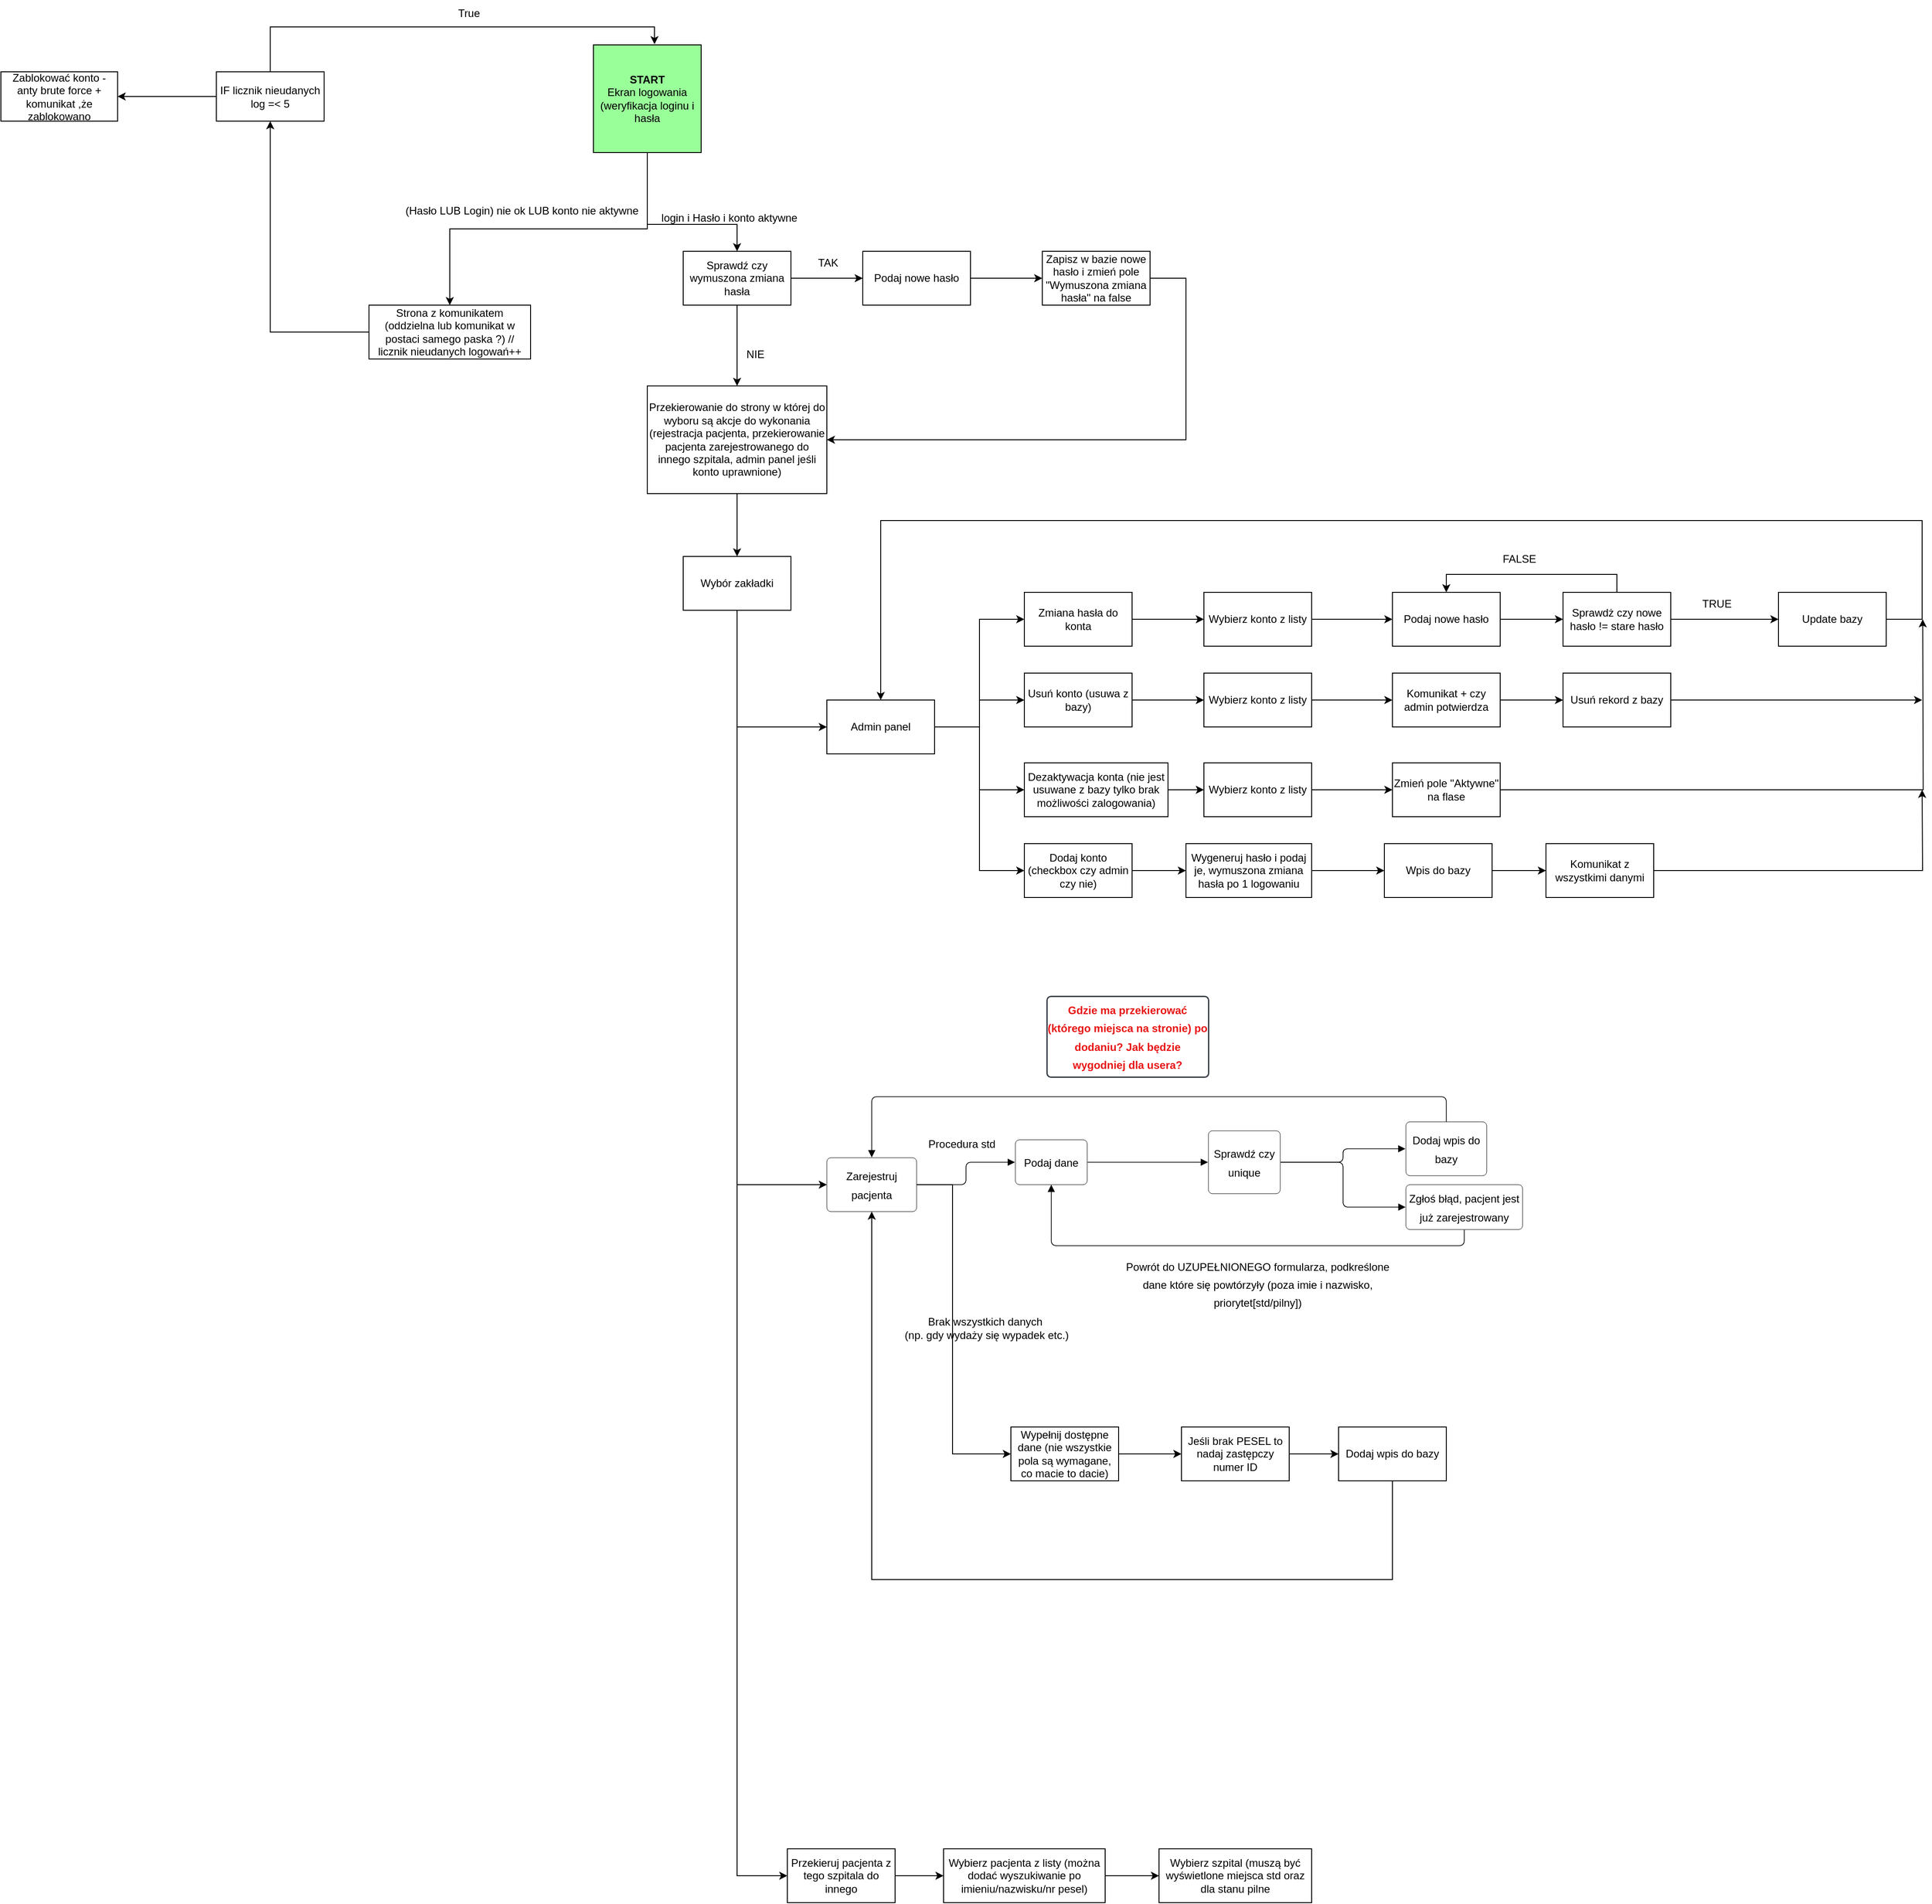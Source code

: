 <mxfile version="26.0.16">
  <diagram name="Page-1" id="OUS0PWmk_vwia6fhGXmD">
    <mxGraphModel dx="2240" dy="735" grid="1" gridSize="10" guides="1" tooltips="1" connect="1" arrows="1" fold="1" page="1" pageScale="1" pageWidth="850" pageHeight="1100" math="0" shadow="0">
      <root>
        <mxCell id="0" />
        <mxCell id="1" parent="0" />
        <mxCell id="SpCde-NSSsBrFKPFqScu-4" style="edgeStyle=orthogonalEdgeStyle;rounded=0;orthogonalLoop=1;jettySize=auto;html=1;" edge="1" parent="1" source="SpCde-NSSsBrFKPFqScu-3" target="SpCde-NSSsBrFKPFqScu-5">
          <mxGeometry relative="1" as="geometry">
            <mxPoint x="400" y="430" as="targetPoint" />
            <Array as="points">
              <mxPoint x="460" y="405" />
              <mxPoint x="240" y="405" />
            </Array>
          </mxGeometry>
        </mxCell>
        <mxCell id="SpCde-NSSsBrFKPFqScu-87" style="edgeStyle=orthogonalEdgeStyle;rounded=0;orthogonalLoop=1;jettySize=auto;html=1;entryX=0.5;entryY=0;entryDx=0;entryDy=0;" edge="1" parent="1" source="SpCde-NSSsBrFKPFqScu-3" target="SpCde-NSSsBrFKPFqScu-86">
          <mxGeometry relative="1" as="geometry">
            <Array as="points">
              <mxPoint x="460" y="400" />
              <mxPoint x="560" y="400" />
            </Array>
          </mxGeometry>
        </mxCell>
        <mxCell id="SpCde-NSSsBrFKPFqScu-3" value="&lt;b&gt;START&lt;/b&gt;&lt;div&gt;Ekran logowania (weryfikacja loginu i hasła&lt;/div&gt;" style="whiteSpace=wrap;html=1;aspect=fixed;fillColor=light-dark(#99FF99,var(--ge-dark-color, #121212));" vertex="1" parent="1">
          <mxGeometry x="400" y="200" width="120" height="120" as="geometry" />
        </mxCell>
        <mxCell id="SpCde-NSSsBrFKPFqScu-8" style="edgeStyle=orthogonalEdgeStyle;rounded=0;orthogonalLoop=1;jettySize=auto;html=1;entryX=0.5;entryY=1;entryDx=0;entryDy=0;" edge="1" parent="1" source="SpCde-NSSsBrFKPFqScu-5" target="SpCde-NSSsBrFKPFqScu-7">
          <mxGeometry relative="1" as="geometry" />
        </mxCell>
        <mxCell id="SpCde-NSSsBrFKPFqScu-5" value="&lt;span data-lucid-content=&quot;{&amp;quot;t&amp;quot;:&amp;quot;Strona z komunikatem (oddzielna lub komunikat w postaci samego paska ?) // licznik nieudanych logowań++&amp;quot;,&amp;quot;m&amp;quot;:[{&amp;quot;s&amp;quot;:0,&amp;quot;n&amp;quot;:&amp;quot;fsp&amp;quot;,&amp;quot;v&amp;quot;:&amp;quot;ss_presetShapeStyle1_textStyle&amp;quot;,&amp;quot;e&amp;quot;:103},{&amp;quot;s&amp;quot;:0,&amp;quot;n&amp;quot;:&amp;quot;fsp2&amp;quot;,&amp;quot;v&amp;quot;:&amp;quot;ss_presetShapeStyle1_textStyle&amp;quot;,&amp;quot;e&amp;quot;:103},{&amp;quot;s&amp;quot;:0,&amp;quot;n&amp;quot;:&amp;quot;s&amp;quot;,&amp;quot;v&amp;quot;:22.222,&amp;quot;e&amp;quot;:103}]}&quot; data-lucid-type=&quot;application/vnd.lucid.text&quot;&gt;&lt;font style=&quot;font-size: 12px;&quot;&gt;Strona z komunikatem (oddzielna lub komunikat w postaci samego paska ?) // licznik nieudanych logowań++&lt;/font&gt;&lt;/span&gt;" style="rounded=0;whiteSpace=wrap;html=1;" vertex="1" parent="1">
          <mxGeometry x="150" y="490" width="180" height="60" as="geometry" />
        </mxCell>
        <mxCell id="SpCde-NSSsBrFKPFqScu-6" value="(Hasło LUB Login) nie ok LUB konto nie aktywne" style="text;html=1;align=center;verticalAlign=middle;resizable=0;points=[];autosize=1;strokeColor=none;fillColor=none;" vertex="1" parent="1">
          <mxGeometry x="180" y="370" width="280" height="30" as="geometry" />
        </mxCell>
        <mxCell id="SpCde-NSSsBrFKPFqScu-14" style="edgeStyle=orthogonalEdgeStyle;rounded=0;orthogonalLoop=1;jettySize=auto;html=1;exitX=0;exitY=0.5;exitDx=0;exitDy=0;entryX=1;entryY=0.5;entryDx=0;entryDy=0;" edge="1" parent="1" source="SpCde-NSSsBrFKPFqScu-7" target="SpCde-NSSsBrFKPFqScu-13">
          <mxGeometry relative="1" as="geometry" />
        </mxCell>
        <mxCell id="SpCde-NSSsBrFKPFqScu-7" value="&lt;span data-lucid-content=&quot;{&amp;quot;t&amp;quot;:&amp;quot;IF licznik nieudanych log =&lt; 5&amp;quot;,&amp;quot;m&amp;quot;:[{&amp;quot;s&amp;quot;:0,&amp;quot;n&amp;quot;:&amp;quot;s&amp;quot;,&amp;quot;v&amp;quot;:22.222,&amp;quot;e&amp;quot;:30},{&amp;quot;s&amp;quot;:0,&amp;quot;n&amp;quot;:&amp;quot;fsp&amp;quot;,&amp;quot;v&amp;quot;:&amp;quot;ss_presetShapeStyle1_textStyle&amp;quot;,&amp;quot;e&amp;quot;:30},{&amp;quot;s&amp;quot;:0,&amp;quot;n&amp;quot;:&amp;quot;fsp2&amp;quot;,&amp;quot;v&amp;quot;:&amp;quot;ss_presetShapeStyle1_textStyle&amp;quot;,&amp;quot;e&amp;quot;:30}]}&quot; data-lucid-type=&quot;application/vnd.lucid.text&quot;&gt;&lt;font style=&quot;font-size: 12px;&quot;&gt;IF licznik nieudanych log =&amp;lt; 5&lt;/font&gt;&lt;/span&gt;" style="rounded=0;whiteSpace=wrap;html=1;" vertex="1" parent="1">
          <mxGeometry x="-20" y="230" width="120" height="55" as="geometry" />
        </mxCell>
        <mxCell id="SpCde-NSSsBrFKPFqScu-9" style="edgeStyle=orthogonalEdgeStyle;rounded=0;orthogonalLoop=1;jettySize=auto;html=1;entryX=0.567;entryY=-0.006;entryDx=0;entryDy=0;entryPerimeter=0;" edge="1" parent="1" source="SpCde-NSSsBrFKPFqScu-7" target="SpCde-NSSsBrFKPFqScu-3">
          <mxGeometry relative="1" as="geometry">
            <Array as="points">
              <mxPoint x="40" y="180" />
              <mxPoint x="468" y="180" />
            </Array>
          </mxGeometry>
        </mxCell>
        <mxCell id="SpCde-NSSsBrFKPFqScu-10" value="True" style="text;html=1;align=center;verticalAlign=middle;resizable=0;points=[];autosize=1;strokeColor=none;fillColor=none;" vertex="1" parent="1">
          <mxGeometry x="236" y="150" width="50" height="30" as="geometry" />
        </mxCell>
        <mxCell id="SpCde-NSSsBrFKPFqScu-13" value="&lt;span data-lucid-content=&quot;{&amp;quot;t&amp;quot;:&amp;quot;Zablokować konto - anty brute force&amp;quot;,&amp;quot;m&amp;quot;:[{&amp;quot;s&amp;quot;:0,&amp;quot;n&amp;quot;:&amp;quot;s&amp;quot;,&amp;quot;v&amp;quot;:22.222,&amp;quot;e&amp;quot;:35},{&amp;quot;s&amp;quot;:0,&amp;quot;n&amp;quot;:&amp;quot;fsp&amp;quot;,&amp;quot;v&amp;quot;:&amp;quot;ss_presetShapeStyle1_textStyle&amp;quot;,&amp;quot;e&amp;quot;:35},{&amp;quot;s&amp;quot;:0,&amp;quot;n&amp;quot;:&amp;quot;fsp2&amp;quot;,&amp;quot;v&amp;quot;:&amp;quot;ss_presetShapeStyle1_textStyle&amp;quot;,&amp;quot;e&amp;quot;:35}]}&quot; data-lucid-type=&quot;application/vnd.lucid.text&quot;&gt;&lt;font style=&quot;font-size: 12px;&quot;&gt;Zablokować konto - anty brute force + komunikat ,że zablokowano&lt;/font&gt;&lt;/span&gt;" style="rounded=0;whiteSpace=wrap;html=1;" vertex="1" parent="1">
          <mxGeometry x="-260" y="230" width="130" height="55" as="geometry" />
        </mxCell>
        <mxCell id="SpCde-NSSsBrFKPFqScu-19" style="edgeStyle=orthogonalEdgeStyle;rounded=0;orthogonalLoop=1;jettySize=auto;html=1;exitX=0.5;exitY=1;exitDx=0;exitDy=0;" edge="1" parent="1" source="SpCde-NSSsBrFKPFqScu-15" target="SpCde-NSSsBrFKPFqScu-18">
          <mxGeometry relative="1" as="geometry" />
        </mxCell>
        <mxCell id="SpCde-NSSsBrFKPFqScu-15" value="&lt;span data-lucid-content=&quot;{&amp;quot;t&amp;quot;:&amp;quot;Przekierowanie do strony w której do wyboru są akcje do wykonania (rejestracja pacjenta, przekierowanie pacjenta zarejestrowanego do innego szpitala, admin panel jeśli konto uprawnione)&amp;quot;,&amp;quot;m&amp;quot;:[{&amp;quot;s&amp;quot;:0,&amp;quot;n&amp;quot;:&amp;quot;fsp&amp;quot;,&amp;quot;v&amp;quot;:&amp;quot;ss_presetShapeStyle1_textStyle&amp;quot;,&amp;quot;e&amp;quot;:185},{&amp;quot;s&amp;quot;:0,&amp;quot;n&amp;quot;:&amp;quot;fsp2&amp;quot;,&amp;quot;v&amp;quot;:&amp;quot;ss_presetShapeStyle1_textStyle&amp;quot;,&amp;quot;e&amp;quot;:185},{&amp;quot;s&amp;quot;:0,&amp;quot;n&amp;quot;:&amp;quot;s&amp;quot;,&amp;quot;v&amp;quot;:22.222,&amp;quot;e&amp;quot;:185}]}&quot; data-lucid-type=&quot;application/vnd.lucid.text&quot;&gt;&lt;font style=&quot;font-size: 12px;&quot;&gt;Przekierowanie do strony w której do wyboru są akcje do wykonania (rejestracja pacjenta, przekierowanie pacjenta zarejestrowanego do innego szpitala, admin panel jeśli konto uprawnione)&lt;/font&gt;&lt;/span&gt;" style="rounded=0;whiteSpace=wrap;html=1;" vertex="1" parent="1">
          <mxGeometry x="460" y="580" width="200" height="120" as="geometry" />
        </mxCell>
        <mxCell id="SpCde-NSSsBrFKPFqScu-17" value="login i Hasło i konto aktywne" style="text;html=1;align=center;verticalAlign=middle;resizable=0;points=[];autosize=1;strokeColor=none;fillColor=none;" vertex="1" parent="1">
          <mxGeometry x="466" y="378" width="170" height="30" as="geometry" />
        </mxCell>
        <mxCell id="SpCde-NSSsBrFKPFqScu-21" style="edgeStyle=orthogonalEdgeStyle;rounded=0;orthogonalLoop=1;jettySize=auto;html=1;entryX=0;entryY=0.5;entryDx=0;entryDy=0;" edge="1" parent="1" source="SpCde-NSSsBrFKPFqScu-18" target="SpCde-NSSsBrFKPFqScu-20">
          <mxGeometry relative="1" as="geometry">
            <Array as="points">
              <mxPoint x="560" y="960" />
            </Array>
          </mxGeometry>
        </mxCell>
        <mxCell id="SpCde-NSSsBrFKPFqScu-23" style="edgeStyle=orthogonalEdgeStyle;rounded=0;orthogonalLoop=1;jettySize=auto;html=1;entryX=0;entryY=0.5;entryDx=0;entryDy=0;" edge="1" parent="1" source="SpCde-NSSsBrFKPFqScu-18" target="SpCde-NSSsBrFKPFqScu-71">
          <mxGeometry relative="1" as="geometry">
            <mxPoint x="650" y="1470" as="targetPoint" />
            <Array as="points">
              <mxPoint x="560" y="1470" />
            </Array>
          </mxGeometry>
        </mxCell>
        <mxCell id="SpCde-NSSsBrFKPFqScu-25" style="edgeStyle=orthogonalEdgeStyle;rounded=0;orthogonalLoop=1;jettySize=auto;html=1;entryX=0;entryY=0.5;entryDx=0;entryDy=0;" edge="1" parent="1" source="SpCde-NSSsBrFKPFqScu-18" target="SpCde-NSSsBrFKPFqScu-24">
          <mxGeometry relative="1" as="geometry">
            <Array as="points">
              <mxPoint x="560" y="2240" />
            </Array>
          </mxGeometry>
        </mxCell>
        <mxCell id="SpCde-NSSsBrFKPFqScu-18" value="Wybór zakładki" style="rounded=0;whiteSpace=wrap;html=1;" vertex="1" parent="1">
          <mxGeometry x="500" y="770" width="120" height="60" as="geometry" />
        </mxCell>
        <mxCell id="SpCde-NSSsBrFKPFqScu-30" style="edgeStyle=orthogonalEdgeStyle;rounded=0;orthogonalLoop=1;jettySize=auto;html=1;entryX=0;entryY=0.5;entryDx=0;entryDy=0;" edge="1" parent="1" source="SpCde-NSSsBrFKPFqScu-20" target="SpCde-NSSsBrFKPFqScu-26">
          <mxGeometry relative="1" as="geometry" />
        </mxCell>
        <mxCell id="SpCde-NSSsBrFKPFqScu-31" style="edgeStyle=orthogonalEdgeStyle;rounded=0;orthogonalLoop=1;jettySize=auto;html=1;entryX=0;entryY=0.5;entryDx=0;entryDy=0;" edge="1" parent="1" source="SpCde-NSSsBrFKPFqScu-20" target="SpCde-NSSsBrFKPFqScu-27">
          <mxGeometry relative="1" as="geometry" />
        </mxCell>
        <mxCell id="SpCde-NSSsBrFKPFqScu-32" style="edgeStyle=orthogonalEdgeStyle;rounded=0;orthogonalLoop=1;jettySize=auto;html=1;entryX=0;entryY=0.5;entryDx=0;entryDy=0;" edge="1" parent="1" source="SpCde-NSSsBrFKPFqScu-20" target="SpCde-NSSsBrFKPFqScu-28">
          <mxGeometry relative="1" as="geometry" />
        </mxCell>
        <mxCell id="SpCde-NSSsBrFKPFqScu-33" style="edgeStyle=orthogonalEdgeStyle;rounded=0;orthogonalLoop=1;jettySize=auto;html=1;entryX=0;entryY=0.5;entryDx=0;entryDy=0;" edge="1" parent="1" source="SpCde-NSSsBrFKPFqScu-20" target="SpCde-NSSsBrFKPFqScu-29">
          <mxGeometry relative="1" as="geometry" />
        </mxCell>
        <mxCell id="SpCde-NSSsBrFKPFqScu-20" value="Admin panel" style="rounded=0;whiteSpace=wrap;html=1;" vertex="1" parent="1">
          <mxGeometry x="660" y="930" width="120" height="60" as="geometry" />
        </mxCell>
        <mxCell id="SpCde-NSSsBrFKPFqScu-99" style="edgeStyle=orthogonalEdgeStyle;rounded=0;orthogonalLoop=1;jettySize=auto;html=1;" edge="1" parent="1" source="SpCde-NSSsBrFKPFqScu-24" target="SpCde-NSSsBrFKPFqScu-98">
          <mxGeometry relative="1" as="geometry" />
        </mxCell>
        <mxCell id="SpCde-NSSsBrFKPFqScu-24" value="&lt;span data-lucid-content=&quot;{&amp;quot;t&amp;quot;:&amp;quot;Przekieruj pacjenta z tego szpitala do innego&amp;quot;,&amp;quot;m&amp;quot;:[{&amp;quot;s&amp;quot;:0,&amp;quot;n&amp;quot;:&amp;quot;s&amp;quot;,&amp;quot;v&amp;quot;:22.222,&amp;quot;e&amp;quot;:45},{&amp;quot;s&amp;quot;:0,&amp;quot;n&amp;quot;:&amp;quot;fsp&amp;quot;,&amp;quot;v&amp;quot;:&amp;quot;ss_presetShapeStyle1_textStyle&amp;quot;,&amp;quot;e&amp;quot;:45},{&amp;quot;s&amp;quot;:0,&amp;quot;n&amp;quot;:&amp;quot;fsp2&amp;quot;,&amp;quot;v&amp;quot;:&amp;quot;ss_presetShapeStyle1_textStyle&amp;quot;,&amp;quot;e&amp;quot;:45}]}&quot; data-lucid-type=&quot;application/vnd.lucid.text&quot;&gt;&lt;font style=&quot;font-size: 12px;&quot;&gt;Przekieruj pacjenta z tego szpitala do innego&lt;/font&gt;&lt;/span&gt;" style="rounded=0;whiteSpace=wrap;html=1;" vertex="1" parent="1">
          <mxGeometry x="616" y="2210" width="120" height="60" as="geometry" />
        </mxCell>
        <mxCell id="SpCde-NSSsBrFKPFqScu-35" style="edgeStyle=orthogonalEdgeStyle;rounded=0;orthogonalLoop=1;jettySize=auto;html=1;exitX=1;exitY=0.5;exitDx=0;exitDy=0;" edge="1" parent="1" source="SpCde-NSSsBrFKPFqScu-26" target="SpCde-NSSsBrFKPFqScu-34">
          <mxGeometry relative="1" as="geometry" />
        </mxCell>
        <mxCell id="SpCde-NSSsBrFKPFqScu-26" value="Zmiana hasła do konta" style="rounded=0;whiteSpace=wrap;html=1;" vertex="1" parent="1">
          <mxGeometry x="880" y="810" width="120" height="60" as="geometry" />
        </mxCell>
        <mxCell id="SpCde-NSSsBrFKPFqScu-65" style="edgeStyle=orthogonalEdgeStyle;rounded=0;orthogonalLoop=1;jettySize=auto;html=1;" edge="1" parent="1" source="SpCde-NSSsBrFKPFqScu-27" target="SpCde-NSSsBrFKPFqScu-64">
          <mxGeometry relative="1" as="geometry" />
        </mxCell>
        <mxCell id="SpCde-NSSsBrFKPFqScu-27" value="Dodaj konto (checkbox czy admin czy nie)" style="rounded=0;whiteSpace=wrap;html=1;" vertex="1" parent="1">
          <mxGeometry x="880" y="1090" width="120" height="60" as="geometry" />
        </mxCell>
        <mxCell id="SpCde-NSSsBrFKPFqScu-43" style="edgeStyle=orthogonalEdgeStyle;rounded=0;orthogonalLoop=1;jettySize=auto;html=1;entryX=0;entryY=0.5;entryDx=0;entryDy=0;" edge="1" parent="1" source="SpCde-NSSsBrFKPFqScu-28" target="SpCde-NSSsBrFKPFqScu-42">
          <mxGeometry relative="1" as="geometry" />
        </mxCell>
        <mxCell id="SpCde-NSSsBrFKPFqScu-28" value="Dezaktywacja konta (nie jest usuwane z bazy tylko brak możliwości zalogowania)" style="rounded=0;whiteSpace=wrap;html=1;" vertex="1" parent="1">
          <mxGeometry x="880" y="1000" width="160" height="60" as="geometry" />
        </mxCell>
        <mxCell id="SpCde-NSSsBrFKPFqScu-41" style="edgeStyle=orthogonalEdgeStyle;rounded=0;orthogonalLoop=1;jettySize=auto;html=1;entryX=0;entryY=0.5;entryDx=0;entryDy=0;" edge="1" parent="1" source="SpCde-NSSsBrFKPFqScu-29" target="SpCde-NSSsBrFKPFqScu-40">
          <mxGeometry relative="1" as="geometry" />
        </mxCell>
        <mxCell id="SpCde-NSSsBrFKPFqScu-29" value="Usuń konto (usuwa z bazy)" style="rounded=0;whiteSpace=wrap;html=1;" vertex="1" parent="1">
          <mxGeometry x="880" y="900" width="120" height="60" as="geometry" />
        </mxCell>
        <mxCell id="SpCde-NSSsBrFKPFqScu-49" style="edgeStyle=orthogonalEdgeStyle;rounded=0;orthogonalLoop=1;jettySize=auto;html=1;entryX=0;entryY=0.5;entryDx=0;entryDy=0;" edge="1" parent="1" source="SpCde-NSSsBrFKPFqScu-34" target="SpCde-NSSsBrFKPFqScu-48">
          <mxGeometry relative="1" as="geometry" />
        </mxCell>
        <mxCell id="SpCde-NSSsBrFKPFqScu-34" value="Wybierz konto z listy" style="rounded=0;whiteSpace=wrap;html=1;" vertex="1" parent="1">
          <mxGeometry x="1080" y="810" width="120" height="60" as="geometry" />
        </mxCell>
        <mxCell id="SpCde-NSSsBrFKPFqScu-47" style="edgeStyle=orthogonalEdgeStyle;rounded=0;orthogonalLoop=1;jettySize=auto;html=1;entryX=0;entryY=0.5;entryDx=0;entryDy=0;" edge="1" parent="1" source="SpCde-NSSsBrFKPFqScu-40" target="SpCde-NSSsBrFKPFqScu-46">
          <mxGeometry relative="1" as="geometry" />
        </mxCell>
        <mxCell id="SpCde-NSSsBrFKPFqScu-40" value="Wybierz konto z listy" style="rounded=0;whiteSpace=wrap;html=1;" vertex="1" parent="1">
          <mxGeometry x="1080" y="900" width="120" height="60" as="geometry" />
        </mxCell>
        <mxCell id="SpCde-NSSsBrFKPFqScu-45" style="edgeStyle=orthogonalEdgeStyle;rounded=0;orthogonalLoop=1;jettySize=auto;html=1;entryX=0;entryY=0.5;entryDx=0;entryDy=0;" edge="1" parent="1" source="SpCde-NSSsBrFKPFqScu-42" target="SpCde-NSSsBrFKPFqScu-44">
          <mxGeometry relative="1" as="geometry" />
        </mxCell>
        <mxCell id="SpCde-NSSsBrFKPFqScu-42" value="Wybierz konto z listy" style="rounded=0;whiteSpace=wrap;html=1;" vertex="1" parent="1">
          <mxGeometry x="1080" y="1000" width="120" height="60" as="geometry" />
        </mxCell>
        <mxCell id="SpCde-NSSsBrFKPFqScu-59" style="edgeStyle=orthogonalEdgeStyle;rounded=0;orthogonalLoop=1;jettySize=auto;html=1;" edge="1" parent="1" source="SpCde-NSSsBrFKPFqScu-44">
          <mxGeometry relative="1" as="geometry">
            <mxPoint x="1880.667" y="840" as="targetPoint" />
          </mxGeometry>
        </mxCell>
        <mxCell id="SpCde-NSSsBrFKPFqScu-44" value="Zmień pole &quot;Aktywne&quot; na flase" style="rounded=0;whiteSpace=wrap;html=1;" vertex="1" parent="1">
          <mxGeometry x="1290" y="1000" width="120" height="60" as="geometry" />
        </mxCell>
        <mxCell id="SpCde-NSSsBrFKPFqScu-61" style="edgeStyle=orthogonalEdgeStyle;rounded=0;orthogonalLoop=1;jettySize=auto;html=1;entryX=0;entryY=0.5;entryDx=0;entryDy=0;" edge="1" parent="1" source="SpCde-NSSsBrFKPFqScu-46" target="SpCde-NSSsBrFKPFqScu-60">
          <mxGeometry relative="1" as="geometry" />
        </mxCell>
        <mxCell id="SpCde-NSSsBrFKPFqScu-46" value="Komunikat + czy admin potwierdza" style="rounded=0;whiteSpace=wrap;html=1;" vertex="1" parent="1">
          <mxGeometry x="1290" y="900" width="120" height="60" as="geometry" />
        </mxCell>
        <mxCell id="SpCde-NSSsBrFKPFqScu-51" style="edgeStyle=orthogonalEdgeStyle;rounded=0;orthogonalLoop=1;jettySize=auto;html=1;entryX=0;entryY=0.5;entryDx=0;entryDy=0;" edge="1" parent="1" source="SpCde-NSSsBrFKPFqScu-48" target="SpCde-NSSsBrFKPFqScu-50">
          <mxGeometry relative="1" as="geometry" />
        </mxCell>
        <mxCell id="SpCde-NSSsBrFKPFqScu-48" value="Podaj nowe hasło" style="rounded=0;whiteSpace=wrap;html=1;" vertex="1" parent="1">
          <mxGeometry x="1290" y="810" width="120" height="60" as="geometry" />
        </mxCell>
        <mxCell id="SpCde-NSSsBrFKPFqScu-53" style="edgeStyle=orthogonalEdgeStyle;rounded=0;orthogonalLoop=1;jettySize=auto;html=1;" edge="1" parent="1" source="SpCde-NSSsBrFKPFqScu-50" target="SpCde-NSSsBrFKPFqScu-52">
          <mxGeometry relative="1" as="geometry" />
        </mxCell>
        <mxCell id="SpCde-NSSsBrFKPFqScu-57" style="edgeStyle=orthogonalEdgeStyle;rounded=0;orthogonalLoop=1;jettySize=auto;html=1;entryX=0.5;entryY=0;entryDx=0;entryDy=0;" edge="1" parent="1" source="SpCde-NSSsBrFKPFqScu-50" target="SpCde-NSSsBrFKPFqScu-48">
          <mxGeometry relative="1" as="geometry">
            <Array as="points">
              <mxPoint x="1540" y="790" />
              <mxPoint x="1350" y="790" />
            </Array>
          </mxGeometry>
        </mxCell>
        <mxCell id="SpCde-NSSsBrFKPFqScu-50" value="Sprawdż czy nowe hasło != stare hasło" style="rounded=0;whiteSpace=wrap;html=1;" vertex="1" parent="1">
          <mxGeometry x="1480" y="810" width="120" height="60" as="geometry" />
        </mxCell>
        <mxCell id="SpCde-NSSsBrFKPFqScu-56" style="edgeStyle=orthogonalEdgeStyle;rounded=0;orthogonalLoop=1;jettySize=auto;html=1;entryX=0.5;entryY=0;entryDx=0;entryDy=0;" edge="1" parent="1" source="SpCde-NSSsBrFKPFqScu-52" target="SpCde-NSSsBrFKPFqScu-20">
          <mxGeometry relative="1" as="geometry">
            <mxPoint x="716" y="860" as="targetPoint" />
            <Array as="points">
              <mxPoint x="1880" y="840" />
              <mxPoint x="1880" y="730" />
              <mxPoint x="720" y="730" />
            </Array>
          </mxGeometry>
        </mxCell>
        <mxCell id="SpCde-NSSsBrFKPFqScu-52" value="Update bazy" style="rounded=0;whiteSpace=wrap;html=1;" vertex="1" parent="1">
          <mxGeometry x="1720" y="810" width="120" height="60" as="geometry" />
        </mxCell>
        <mxCell id="SpCde-NSSsBrFKPFqScu-54" value="TRUE" style="text;html=1;align=center;verticalAlign=middle;resizable=0;points=[];autosize=1;strokeColor=none;fillColor=none;" vertex="1" parent="1">
          <mxGeometry x="1621" y="808" width="60" height="30" as="geometry" />
        </mxCell>
        <mxCell id="SpCde-NSSsBrFKPFqScu-58" value="FALSE" style="text;html=1;align=center;verticalAlign=middle;resizable=0;points=[];autosize=1;strokeColor=none;fillColor=none;" vertex="1" parent="1">
          <mxGeometry x="1401" y="758" width="60" height="30" as="geometry" />
        </mxCell>
        <mxCell id="SpCde-NSSsBrFKPFqScu-63" style="edgeStyle=orthogonalEdgeStyle;rounded=0;orthogonalLoop=1;jettySize=auto;html=1;" edge="1" parent="1" source="SpCde-NSSsBrFKPFqScu-60">
          <mxGeometry relative="1" as="geometry">
            <mxPoint x="1880" y="930" as="targetPoint" />
          </mxGeometry>
        </mxCell>
        <mxCell id="SpCde-NSSsBrFKPFqScu-60" value="Usuń rekord z bazy" style="rounded=0;whiteSpace=wrap;html=1;" vertex="1" parent="1">
          <mxGeometry x="1480" y="900" width="120" height="60" as="geometry" />
        </mxCell>
        <mxCell id="SpCde-NSSsBrFKPFqScu-67" style="edgeStyle=orthogonalEdgeStyle;rounded=0;orthogonalLoop=1;jettySize=auto;html=1;entryX=0;entryY=0.5;entryDx=0;entryDy=0;" edge="1" parent="1" source="SpCde-NSSsBrFKPFqScu-64" target="SpCde-NSSsBrFKPFqScu-66">
          <mxGeometry relative="1" as="geometry" />
        </mxCell>
        <mxCell id="SpCde-NSSsBrFKPFqScu-64" value="&lt;span data-lucid-content=&quot;{&amp;quot;t&amp;quot;:&amp;quot;Wygeneruj hasło i podaj je, wymuszona zmiana hasła po 1 logowaniu&amp;quot;,&amp;quot;m&amp;quot;:[{&amp;quot;s&amp;quot;:0,&amp;quot;n&amp;quot;:&amp;quot;s&amp;quot;,&amp;quot;v&amp;quot;:22.222,&amp;quot;e&amp;quot;:65},{&amp;quot;s&amp;quot;:0,&amp;quot;n&amp;quot;:&amp;quot;fsp&amp;quot;,&amp;quot;v&amp;quot;:&amp;quot;ss_presetShapeStyle1_textStyle&amp;quot;,&amp;quot;e&amp;quot;:65},{&amp;quot;s&amp;quot;:0,&amp;quot;n&amp;quot;:&amp;quot;fsp2&amp;quot;,&amp;quot;v&amp;quot;:&amp;quot;ss_presetShapeStyle1_textStyle&amp;quot;,&amp;quot;e&amp;quot;:65}]}&quot; data-lucid-type=&quot;application/vnd.lucid.text&quot;&gt;&lt;font style=&quot;font-size: 12px;&quot;&gt;Wygeneruj hasło i podaj je, wymuszona zmiana hasła po 1 logowaniu&lt;/font&gt;&lt;/span&gt;" style="rounded=0;whiteSpace=wrap;html=1;" vertex="1" parent="1">
          <mxGeometry x="1060" y="1090" width="140" height="60" as="geometry" />
        </mxCell>
        <mxCell id="SpCde-NSSsBrFKPFqScu-69" style="edgeStyle=orthogonalEdgeStyle;rounded=0;orthogonalLoop=1;jettySize=auto;html=1;entryX=0;entryY=0.5;entryDx=0;entryDy=0;" edge="1" parent="1" source="SpCde-NSSsBrFKPFqScu-66" target="SpCde-NSSsBrFKPFqScu-68">
          <mxGeometry relative="1" as="geometry" />
        </mxCell>
        <mxCell id="SpCde-NSSsBrFKPFqScu-66" value="Wpis do bazy" style="rounded=0;whiteSpace=wrap;html=1;" vertex="1" parent="1">
          <mxGeometry x="1281" y="1090" width="120" height="60" as="geometry" />
        </mxCell>
        <mxCell id="SpCde-NSSsBrFKPFqScu-70" style="edgeStyle=orthogonalEdgeStyle;rounded=0;orthogonalLoop=1;jettySize=auto;html=1;" edge="1" parent="1" source="SpCde-NSSsBrFKPFqScu-68">
          <mxGeometry relative="1" as="geometry">
            <mxPoint x="1880" y="1030" as="targetPoint" />
          </mxGeometry>
        </mxCell>
        <mxCell id="SpCde-NSSsBrFKPFqScu-68" value="Komunikat z wszystkimi danymi" style="rounded=0;whiteSpace=wrap;html=1;" vertex="1" parent="1">
          <mxGeometry x="1461" y="1090" width="120" height="60" as="geometry" />
        </mxCell>
        <mxCell id="SpCde-NSSsBrFKPFqScu-109" style="edgeStyle=orthogonalEdgeStyle;rounded=0;orthogonalLoop=1;jettySize=auto;html=1;exitX=1;exitY=0.5;exitDx=0;exitDy=0;entryX=0;entryY=0.5;entryDx=0;entryDy=0;" edge="1" parent="1" source="SpCde-NSSsBrFKPFqScu-71" target="SpCde-NSSsBrFKPFqScu-108">
          <mxGeometry relative="1" as="geometry">
            <Array as="points">
              <mxPoint x="800" y="1470" />
              <mxPoint x="800" y="1770" />
            </Array>
          </mxGeometry>
        </mxCell>
        <mxCell id="SpCde-NSSsBrFKPFqScu-71" value="&lt;font style=&quot;font-size: 12px;&quot;&gt;Zarejestruj pacjenta&lt;/font&gt;" style="html=1;overflow=block;blockSpacing=1;whiteSpace=wrap;fontSize=16.7;spacing=3.8;strokeColor=#000000;rounded=1;absoluteArcSize=1;arcSize=9;fillColor=#FFFFFF;strokeWidth=NaN;lucidId=I1L0MASSl4vp;" vertex="1" parent="1">
          <mxGeometry x="660" y="1440" width="100" height="60" as="geometry" />
        </mxCell>
        <mxCell id="SpCde-NSSsBrFKPFqScu-72" value="&lt;font style=&quot;font-size: 12px;&quot;&gt;Podaj dane&lt;/font&gt;" style="html=1;overflow=block;blockSpacing=1;whiteSpace=wrap;fontSize=16.7;spacing=3.8;strokeColor=#000000;rounded=1;absoluteArcSize=1;arcSize=9;fillColor=#FFFFFF;strokeWidth=NaN;lucidId=LLM0kJN_poRK;" vertex="1" parent="1">
          <mxGeometry x="870" y="1420" width="80" height="50" as="geometry" />
        </mxCell>
        <mxCell id="SpCde-NSSsBrFKPFqScu-73" value="" style="html=1;jettySize=18;whiteSpace=wrap;fontSize=13;strokeColor=#000000;strokeOpacity=100;strokeWidth=0.8;rounded=1;arcSize=12;edgeStyle=orthogonalEdgeStyle;startArrow=none;endArrow=block;endFill=1;exitX=1.006;exitY=0.5;exitPerimeter=0;entryX=-0.006;entryY=0.5;entryPerimeter=0;lucidId=YLM05nJMedwr;fillColor=#FFFFFF;" edge="1" parent="1" source="SpCde-NSSsBrFKPFqScu-71" target="SpCde-NSSsBrFKPFqScu-72">
          <mxGeometry width="100" height="100" relative="1" as="geometry">
            <Array as="points" />
          </mxGeometry>
        </mxCell>
        <mxCell id="SpCde-NSSsBrFKPFqScu-74" value="&lt;font style=&quot;font-size: 12px;&quot;&gt;Sprawdź czy unique&lt;/font&gt;" style="html=1;overflow=block;blockSpacing=1;whiteSpace=wrap;fontSize=16.7;spacing=3.8;strokeColor=#000000;rounded=1;absoluteArcSize=1;arcSize=9;fillColor=#FFFFFF;strokeWidth=NaN;lucidId=-LM0wSezDUcb;" vertex="1" parent="1">
          <mxGeometry x="1085" y="1410" width="80" height="70" as="geometry" />
        </mxCell>
        <mxCell id="SpCde-NSSsBrFKPFqScu-75" value="" style="html=1;jettySize=18;whiteSpace=wrap;fontSize=13;strokeColor=#000000;strokeOpacity=100;strokeWidth=0.8;rounded=1;arcSize=12;edgeStyle=orthogonalEdgeStyle;startArrow=none;endArrow=block;endFill=1;exitX=1.006;exitY=0.5;exitPerimeter=0;entryX=-0.006;entryY=0.5;entryPerimeter=0;lucidId=dMM0THEgKoj.;fillColor=#FFFFFF;" edge="1" parent="1" source="SpCde-NSSsBrFKPFqScu-72" target="SpCde-NSSsBrFKPFqScu-74">
          <mxGeometry width="100" height="100" relative="1" as="geometry">
            <Array as="points" />
          </mxGeometry>
        </mxCell>
        <mxCell id="SpCde-NSSsBrFKPFqScu-76" value="&lt;font style=&quot;font-size: 12px;&quot;&gt;Dodaj wpis do bazy&lt;/font&gt;" style="html=1;overflow=block;blockSpacing=1;whiteSpace=wrap;fontSize=16.7;spacing=3.8;strokeColor=#000000;rounded=1;absoluteArcSize=1;arcSize=9;fillColor=#FFFFFF;strokeWidth=NaN;lucidId=UMM0QOrFBoV9;" vertex="1" parent="1">
          <mxGeometry x="1305" y="1400" width="90" height="60" as="geometry" />
        </mxCell>
        <mxCell id="SpCde-NSSsBrFKPFqScu-77" value="&lt;font style=&quot;font-size: 12px;&quot;&gt;Zgłoś błąd, pacjent jest już zarejestrowany&lt;/font&gt;" style="html=1;overflow=block;blockSpacing=1;whiteSpace=wrap;fontSize=16.7;spacing=3.8;strokeColor=#000000;rounded=1;absoluteArcSize=1;arcSize=9;fillColor=#FFFFFF;strokeWidth=NaN;lucidId=3MM0Af3yLaYJ;" vertex="1" parent="1">
          <mxGeometry x="1305" y="1470" width="130" height="50" as="geometry" />
        </mxCell>
        <mxCell id="SpCde-NSSsBrFKPFqScu-78" value="" style="html=1;jettySize=18;whiteSpace=wrap;fontSize=13;strokeColor=#000000;strokeOpacity=100;strokeWidth=0.8;rounded=1;arcSize=12;edgeStyle=orthogonalEdgeStyle;startArrow=none;endArrow=block;endFill=1;exitX=1.006;exitY=0.5;exitPerimeter=0;entryX=-0.003;entryY=0.5;entryPerimeter=0;lucidId=gNM01LHtXH5P;fillColor=#FFFFFF;" edge="1" parent="1" source="SpCde-NSSsBrFKPFqScu-74" target="SpCde-NSSsBrFKPFqScu-77">
          <mxGeometry width="100" height="100" relative="1" as="geometry">
            <Array as="points" />
          </mxGeometry>
        </mxCell>
        <mxCell id="SpCde-NSSsBrFKPFqScu-79" value="" style="html=1;jettySize=18;whiteSpace=wrap;fontSize=13;strokeColor=#000000;strokeOpacity=100;strokeWidth=0.8;rounded=1;arcSize=12;edgeStyle=orthogonalEdgeStyle;startArrow=none;endArrow=block;endFill=1;exitX=1.006;exitY=0.5;exitPerimeter=0;entryX=-0.006;entryY=0.5;entryPerimeter=0;lucidId=kNM0sxdccp~K;" edge="1" parent="1" source="SpCde-NSSsBrFKPFqScu-74" target="SpCde-NSSsBrFKPFqScu-76">
          <mxGeometry width="100" height="100" relative="1" as="geometry">
            <Array as="points" />
          </mxGeometry>
        </mxCell>
        <mxCell id="SpCde-NSSsBrFKPFqScu-80" value="" style="html=1;jettySize=18;whiteSpace=wrap;fontSize=13;strokeColor=#000000;strokeOpacity=100;strokeWidth=0.8;rounded=1;arcSize=12;edgeStyle=orthogonalEdgeStyle;startArrow=none;endArrow=block;endFill=1;exitX=0.5;exitY=0;entryX=0.5;entryY=-0.006;entryPerimeter=0;lucidId=GOM0PRdHANg3;exitDx=0;exitDy=0;" edge="1" parent="1" source="SpCde-NSSsBrFKPFqScu-76" target="SpCde-NSSsBrFKPFqScu-71">
          <mxGeometry width="100" height="100" relative="1" as="geometry">
            <Array as="points">
              <mxPoint x="1350" y="1372" />
              <mxPoint x="710" y="1372" />
            </Array>
          </mxGeometry>
        </mxCell>
        <mxCell id="SpCde-NSSsBrFKPFqScu-81" value="&lt;font style=&quot;font-size: 12px;&quot;&gt;Gdzie ma przekierować (którego miejsca na stronie) po dodaniu? Jak będzie wygodniej dla usera?&lt;/font&gt;" style="html=1;overflow=block;blockSpacing=1;whiteSpace=wrap;fontSize=16.7;fontColor=#e81313;fontStyle=1;spacing=0;strokeColor=#3a414a;strokeOpacity=100;fillOpacity=100;rounded=1;absoluteArcSize=1;arcSize=9;fillColor=#ffffff;strokeWidth=1.5;lucidId=WOM0tFMyoqQU;" vertex="1" parent="1">
          <mxGeometry x="905" y="1260" width="180" height="90" as="geometry" />
        </mxCell>
        <mxCell id="SpCde-NSSsBrFKPFqScu-82" value="" style="html=1;jettySize=18;whiteSpace=wrap;fontSize=13;strokeColor=#000000;strokeOpacity=100;strokeWidth=0.8;rounded=1;arcSize=12;edgeStyle=orthogonalEdgeStyle;startArrow=none;endArrow=block;endFill=1;exitX=0.5;exitY=1.006;exitPerimeter=0;lucidId=vQM0afavARow;fillColor=#FFFFFF;entryX=0.5;entryY=1;entryDx=0;entryDy=0;" edge="1" parent="1" source="SpCde-NSSsBrFKPFqScu-77" target="SpCde-NSSsBrFKPFqScu-72">
          <mxGeometry width="100" height="100" relative="1" as="geometry">
            <Array as="points" />
            <mxPoint x="1340" y="1610" as="targetPoint" />
          </mxGeometry>
        </mxCell>
        <mxCell id="SpCde-NSSsBrFKPFqScu-83" value="&lt;font style=&quot;font-size: 12px;&quot;&gt;Powrót do UZUPEŁNIONEGO formularza, podkreślone dane które się powtórzyły (poza imie i nazwisko, priorytet[std/pilny])&lt;/font&gt;" style="html=1;overflow=block;blockSpacing=1;whiteSpace=wrap;fontSize=16.7;spacing=0;strokeColor=#unset;rounded=1;absoluteArcSize=1;arcSize=9;fillColor=#FFFFFF;strokeWidth=NaN;lucidId=yQM0Fbhhf8B4;" vertex="1" parent="1">
          <mxGeometry x="985" y="1550" width="310" height="50" as="geometry" />
        </mxCell>
        <mxCell id="SpCde-NSSsBrFKPFqScu-89" style="edgeStyle=orthogonalEdgeStyle;rounded=0;orthogonalLoop=1;jettySize=auto;html=1;entryX=0;entryY=0.5;entryDx=0;entryDy=0;" edge="1" parent="1" source="SpCde-NSSsBrFKPFqScu-86" target="SpCde-NSSsBrFKPFqScu-88">
          <mxGeometry relative="1" as="geometry" />
        </mxCell>
        <mxCell id="SpCde-NSSsBrFKPFqScu-91" style="edgeStyle=orthogonalEdgeStyle;rounded=0;orthogonalLoop=1;jettySize=auto;html=1;entryX=0.5;entryY=0;entryDx=0;entryDy=0;" edge="1" parent="1" source="SpCde-NSSsBrFKPFqScu-86" target="SpCde-NSSsBrFKPFqScu-15">
          <mxGeometry relative="1" as="geometry" />
        </mxCell>
        <mxCell id="SpCde-NSSsBrFKPFqScu-86" value="Sprawdź czy wymuszona zmiana hasła" style="rounded=0;whiteSpace=wrap;html=1;" vertex="1" parent="1">
          <mxGeometry x="500" y="430" width="120" height="60" as="geometry" />
        </mxCell>
        <mxCell id="SpCde-NSSsBrFKPFqScu-96" style="edgeStyle=orthogonalEdgeStyle;rounded=0;orthogonalLoop=1;jettySize=auto;html=1;entryX=0;entryY=0.5;entryDx=0;entryDy=0;" edge="1" parent="1" source="SpCde-NSSsBrFKPFqScu-88" target="SpCde-NSSsBrFKPFqScu-95">
          <mxGeometry relative="1" as="geometry" />
        </mxCell>
        <mxCell id="SpCde-NSSsBrFKPFqScu-88" value="Podaj nowe hasło" style="rounded=0;whiteSpace=wrap;html=1;" vertex="1" parent="1">
          <mxGeometry x="700" y="430" width="120" height="60" as="geometry" />
        </mxCell>
        <mxCell id="SpCde-NSSsBrFKPFqScu-90" value="TAK" style="text;html=1;align=center;verticalAlign=middle;resizable=0;points=[];autosize=1;strokeColor=none;fillColor=none;" vertex="1" parent="1">
          <mxGeometry x="636" y="428" width="50" height="30" as="geometry" />
        </mxCell>
        <mxCell id="SpCde-NSSsBrFKPFqScu-94" value="NIE" style="text;html=1;align=center;verticalAlign=middle;resizable=0;points=[];autosize=1;strokeColor=none;fillColor=none;" vertex="1" parent="1">
          <mxGeometry x="560" y="530" width="40" height="30" as="geometry" />
        </mxCell>
        <mxCell id="SpCde-NSSsBrFKPFqScu-97" style="edgeStyle=orthogonalEdgeStyle;rounded=0;orthogonalLoop=1;jettySize=auto;html=1;entryX=1;entryY=0.5;entryDx=0;entryDy=0;" edge="1" parent="1" source="SpCde-NSSsBrFKPFqScu-95" target="SpCde-NSSsBrFKPFqScu-15">
          <mxGeometry relative="1" as="geometry">
            <Array as="points">
              <mxPoint x="1060" y="460" />
              <mxPoint x="1060" y="640" />
            </Array>
          </mxGeometry>
        </mxCell>
        <mxCell id="SpCde-NSSsBrFKPFqScu-95" value="Zapisz w bazie nowe hasło i zmień pole &quot;Wymuszona zmiana hasła&quot; na false" style="rounded=0;whiteSpace=wrap;html=1;" vertex="1" parent="1">
          <mxGeometry x="900" y="430" width="120" height="60" as="geometry" />
        </mxCell>
        <mxCell id="SpCde-NSSsBrFKPFqScu-102" style="edgeStyle=orthogonalEdgeStyle;rounded=0;orthogonalLoop=1;jettySize=auto;html=1;entryX=0;entryY=0.5;entryDx=0;entryDy=0;" edge="1" parent="1" source="SpCde-NSSsBrFKPFqScu-98" target="SpCde-NSSsBrFKPFqScu-100">
          <mxGeometry relative="1" as="geometry" />
        </mxCell>
        <mxCell id="SpCde-NSSsBrFKPFqScu-98" value="Wybierz pacjenta z listy (można dodać wyszukiwanie po imieniu/nazwisku/nr pesel)" style="rounded=0;whiteSpace=wrap;html=1;" vertex="1" parent="1">
          <mxGeometry x="790" y="2210" width="180" height="60" as="geometry" />
        </mxCell>
        <mxCell id="SpCde-NSSsBrFKPFqScu-100" value="Wybierz szpital (muszą być wyświetlone miejsca std oraz dla stanu pilne" style="rounded=0;whiteSpace=wrap;html=1;" vertex="1" parent="1">
          <mxGeometry x="1030" y="2210" width="170" height="60" as="geometry" />
        </mxCell>
        <mxCell id="SpCde-NSSsBrFKPFqScu-107" value="Procedura std" style="text;html=1;align=center;verticalAlign=middle;resizable=0;points=[];autosize=1;strokeColor=none;fillColor=none;" vertex="1" parent="1">
          <mxGeometry x="760" y="1410" width="100" height="30" as="geometry" />
        </mxCell>
        <mxCell id="SpCde-NSSsBrFKPFqScu-112" style="edgeStyle=orthogonalEdgeStyle;rounded=0;orthogonalLoop=1;jettySize=auto;html=1;entryX=0;entryY=0.5;entryDx=0;entryDy=0;" edge="1" parent="1" source="SpCde-NSSsBrFKPFqScu-108" target="SpCde-NSSsBrFKPFqScu-111">
          <mxGeometry relative="1" as="geometry" />
        </mxCell>
        <mxCell id="SpCde-NSSsBrFKPFqScu-108" value="Wypełnij dostępne dane (nie wszystkie pola są wymagane, co macie to dacie)" style="rounded=0;whiteSpace=wrap;html=1;" vertex="1" parent="1">
          <mxGeometry x="865" y="1740" width="120" height="60" as="geometry" />
        </mxCell>
        <mxCell id="SpCde-NSSsBrFKPFqScu-110" value="Brak wszystkich danych&lt;div&gt;&amp;nbsp;(np. gdy wydaży się wypadek etc.)&lt;/div&gt;" style="text;html=1;align=center;verticalAlign=middle;resizable=0;points=[];autosize=1;strokeColor=none;fillColor=none;" vertex="1" parent="1">
          <mxGeometry x="736" y="1610" width="200" height="40" as="geometry" />
        </mxCell>
        <mxCell id="SpCde-NSSsBrFKPFqScu-114" style="edgeStyle=orthogonalEdgeStyle;rounded=0;orthogonalLoop=1;jettySize=auto;html=1;entryX=0;entryY=0.5;entryDx=0;entryDy=0;" edge="1" parent="1" source="SpCde-NSSsBrFKPFqScu-111" target="SpCde-NSSsBrFKPFqScu-113">
          <mxGeometry relative="1" as="geometry" />
        </mxCell>
        <mxCell id="SpCde-NSSsBrFKPFqScu-111" value="Jeśli brak PESEL to nadaj zastępczy numer ID" style="rounded=0;whiteSpace=wrap;html=1;" vertex="1" parent="1">
          <mxGeometry x="1055" y="1740" width="120" height="60" as="geometry" />
        </mxCell>
        <mxCell id="SpCde-NSSsBrFKPFqScu-115" style="edgeStyle=orthogonalEdgeStyle;rounded=0;orthogonalLoop=1;jettySize=auto;html=1;entryX=0.5;entryY=1;entryDx=0;entryDy=0;" edge="1" parent="1" source="SpCde-NSSsBrFKPFqScu-113" target="SpCde-NSSsBrFKPFqScu-71">
          <mxGeometry relative="1" as="geometry">
            <Array as="points">
              <mxPoint x="1290" y="1910" />
              <mxPoint x="710" y="1910" />
            </Array>
          </mxGeometry>
        </mxCell>
        <mxCell id="SpCde-NSSsBrFKPFqScu-113" value="Dodaj wpis do bazy" style="rounded=0;whiteSpace=wrap;html=1;" vertex="1" parent="1">
          <mxGeometry x="1230" y="1740" width="120" height="60" as="geometry" />
        </mxCell>
      </root>
    </mxGraphModel>
  </diagram>
</mxfile>
